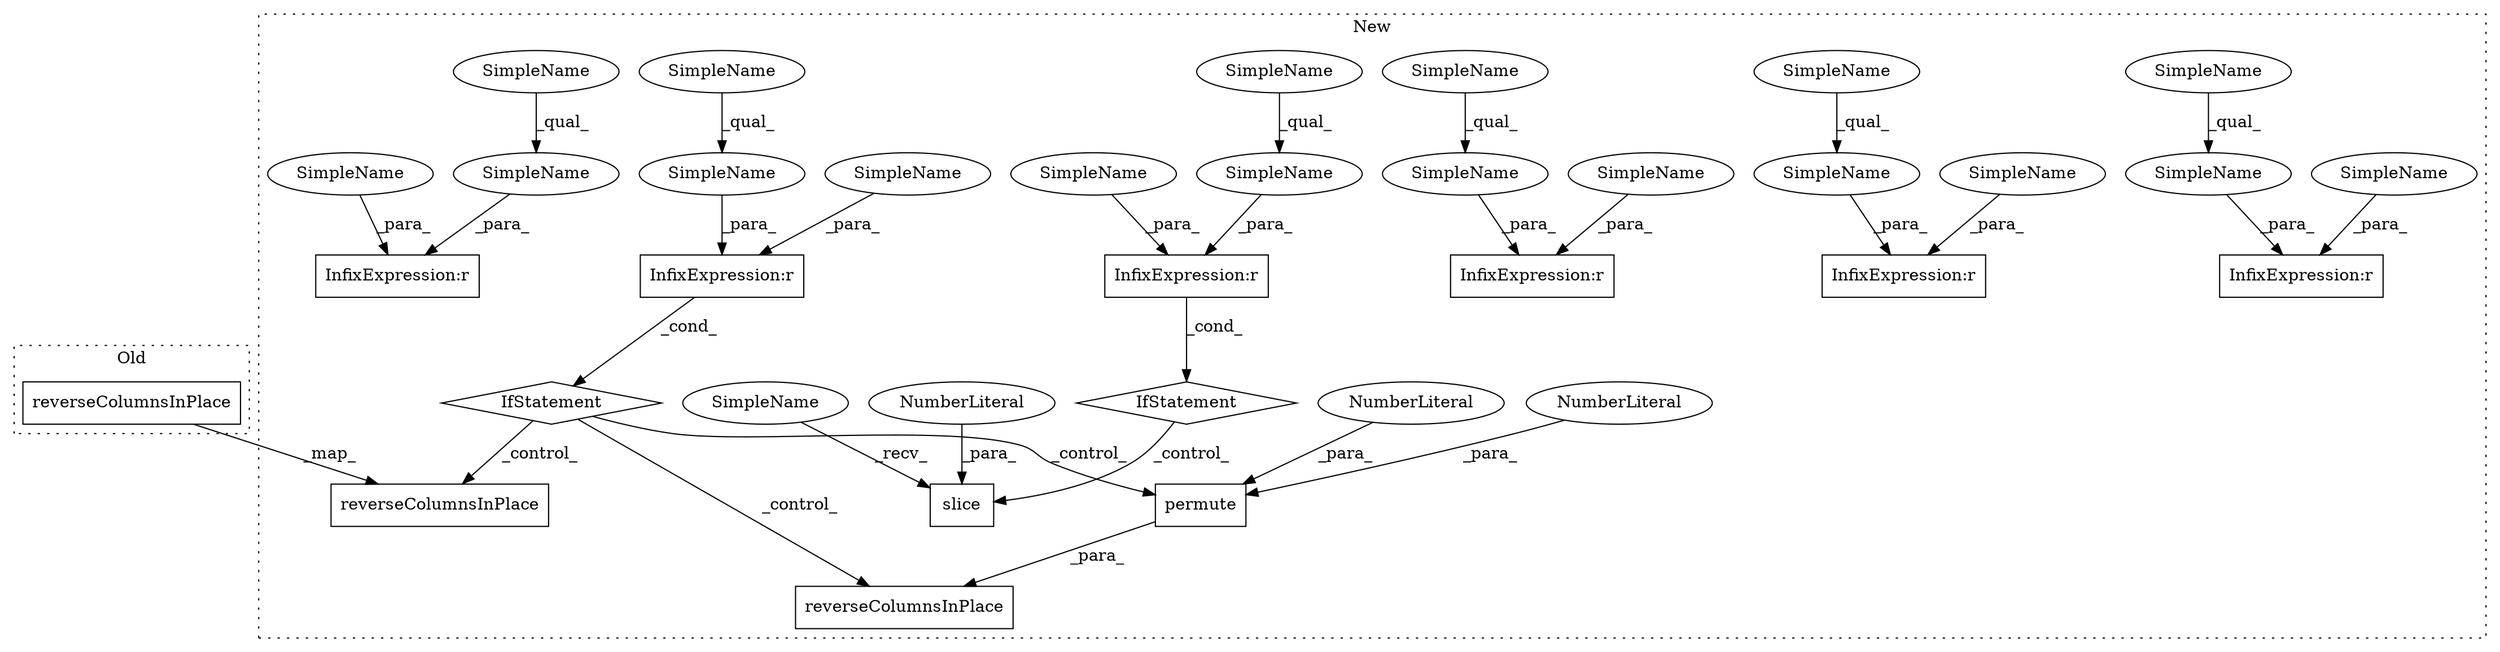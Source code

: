 digraph G {
subgraph cluster0 {
1 [label="reverseColumnsInPlace" a="32" s="24103,24144" l="22,1" shape="box"];
label = "Old";
style="dotted";
}
subgraph cluster1 {
2 [label="reverseColumnsInPlace" a="32" s="27132,27173" l="22,1" shape="box"];
3 [label="InfixExpression:r" a="27" s="27099" l="4" shape="box"];
4 [label="SimpleName" a="42" s="27103" l="13" shape="ellipse"];
5 [label="reverseColumnsInPlace" a="32" s="27212,27267" l="22,1" shape="box"];
6 [label="IfStatement" a="25" s="27082,27116" l="4,2" shape="diamond"];
7 [label="SimpleName" a="42" s="27086" l="13" shape="ellipse"];
8 [label="permute" a="32" s="27254,27266" l="8,1" shape="box"];
9 [label="NumberLiteral" a="34" s="27265" l="1" shape="ellipse"];
10 [label="NumberLiteral" a="34" s="27262" l="1" shape="ellipse"];
11 [label="SimpleName" a="42" s="21477" l="13" shape="ellipse"];
12 [label="InfixExpression:r" a="27" s="21473" l="4" shape="box"];
13 [label="SimpleName" a="42" s="21460" l="13" shape="ellipse"];
14 [label="SimpleName" a="42" s="18041" l="13" shape="ellipse"];
15 [label="InfixExpression:r" a="27" s="18037" l="4" shape="box"];
16 [label="SimpleName" a="42" s="18024" l="13" shape="ellipse"];
17 [label="SimpleName" a="42" s="17817" l="13" shape="ellipse"];
18 [label="InfixExpression:r" a="27" s="17813" l="4" shape="box"];
19 [label="SimpleName" a="42" s="17800" l="13" shape="ellipse"];
20 [label="SimpleName" a="42" s="21698" l="13" shape="ellipse"];
21 [label="InfixExpression:r" a="27" s="21694" l="4" shape="box"];
22 [label="SimpleName" a="42" s="21681" l="13" shape="ellipse"];
23 [label="SimpleName" a="42" s="24970" l="13" shape="ellipse"];
24 [label="InfixExpression:r" a="27" s="24966" l="4" shape="box"];
25 [label="SimpleName" a="42" s="24953" l="13" shape="ellipse"];
26 [label="IfStatement" a="25" s="21677,21711" l="4,1" shape="diamond"];
27 [label="slice" a="32" s="21842,21849" l="6,1" shape="box"];
28 [label="NumberLiteral" a="34" s="21848" l="1" shape="ellipse"];
29 [label="SimpleName" a="42" s="21825" l="16" shape="ellipse"];
30 [label="SimpleName" a="42" s="18041" l="9" shape="ellipse"];
31 [label="SimpleName" a="42" s="17817" l="9" shape="ellipse"];
32 [label="SimpleName" a="42" s="21477" l="9" shape="ellipse"];
33 [label="SimpleName" a="42" s="24970" l="9" shape="ellipse"];
34 [label="SimpleName" a="42" s="21698" l="9" shape="ellipse"];
35 [label="SimpleName" a="42" s="27103" l="9" shape="ellipse"];
label = "New";
style="dotted";
}
1 -> 2 [label="_map_"];
3 -> 6 [label="_cond_"];
4 -> 3 [label="_para_"];
6 -> 2 [label="_control_"];
6 -> 8 [label="_control_"];
6 -> 5 [label="_control_"];
7 -> 3 [label="_para_"];
8 -> 5 [label="_para_"];
9 -> 8 [label="_para_"];
10 -> 8 [label="_para_"];
11 -> 12 [label="_para_"];
13 -> 12 [label="_para_"];
14 -> 15 [label="_para_"];
16 -> 15 [label="_para_"];
17 -> 18 [label="_para_"];
19 -> 18 [label="_para_"];
20 -> 21 [label="_para_"];
21 -> 26 [label="_cond_"];
22 -> 21 [label="_para_"];
23 -> 24 [label="_para_"];
25 -> 24 [label="_para_"];
26 -> 27 [label="_control_"];
28 -> 27 [label="_para_"];
29 -> 27 [label="_recv_"];
30 -> 14 [label="_qual_"];
31 -> 17 [label="_qual_"];
32 -> 11 [label="_qual_"];
33 -> 23 [label="_qual_"];
34 -> 20 [label="_qual_"];
35 -> 4 [label="_qual_"];
}